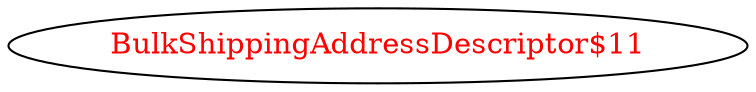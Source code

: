 digraph dependencyGraph {
 concentrate=true;
 ranksep="2.0";
 rankdir="LR"; 
 splines="ortho";
"BulkShippingAddressDescriptor$11" [fontcolor="red"];
}